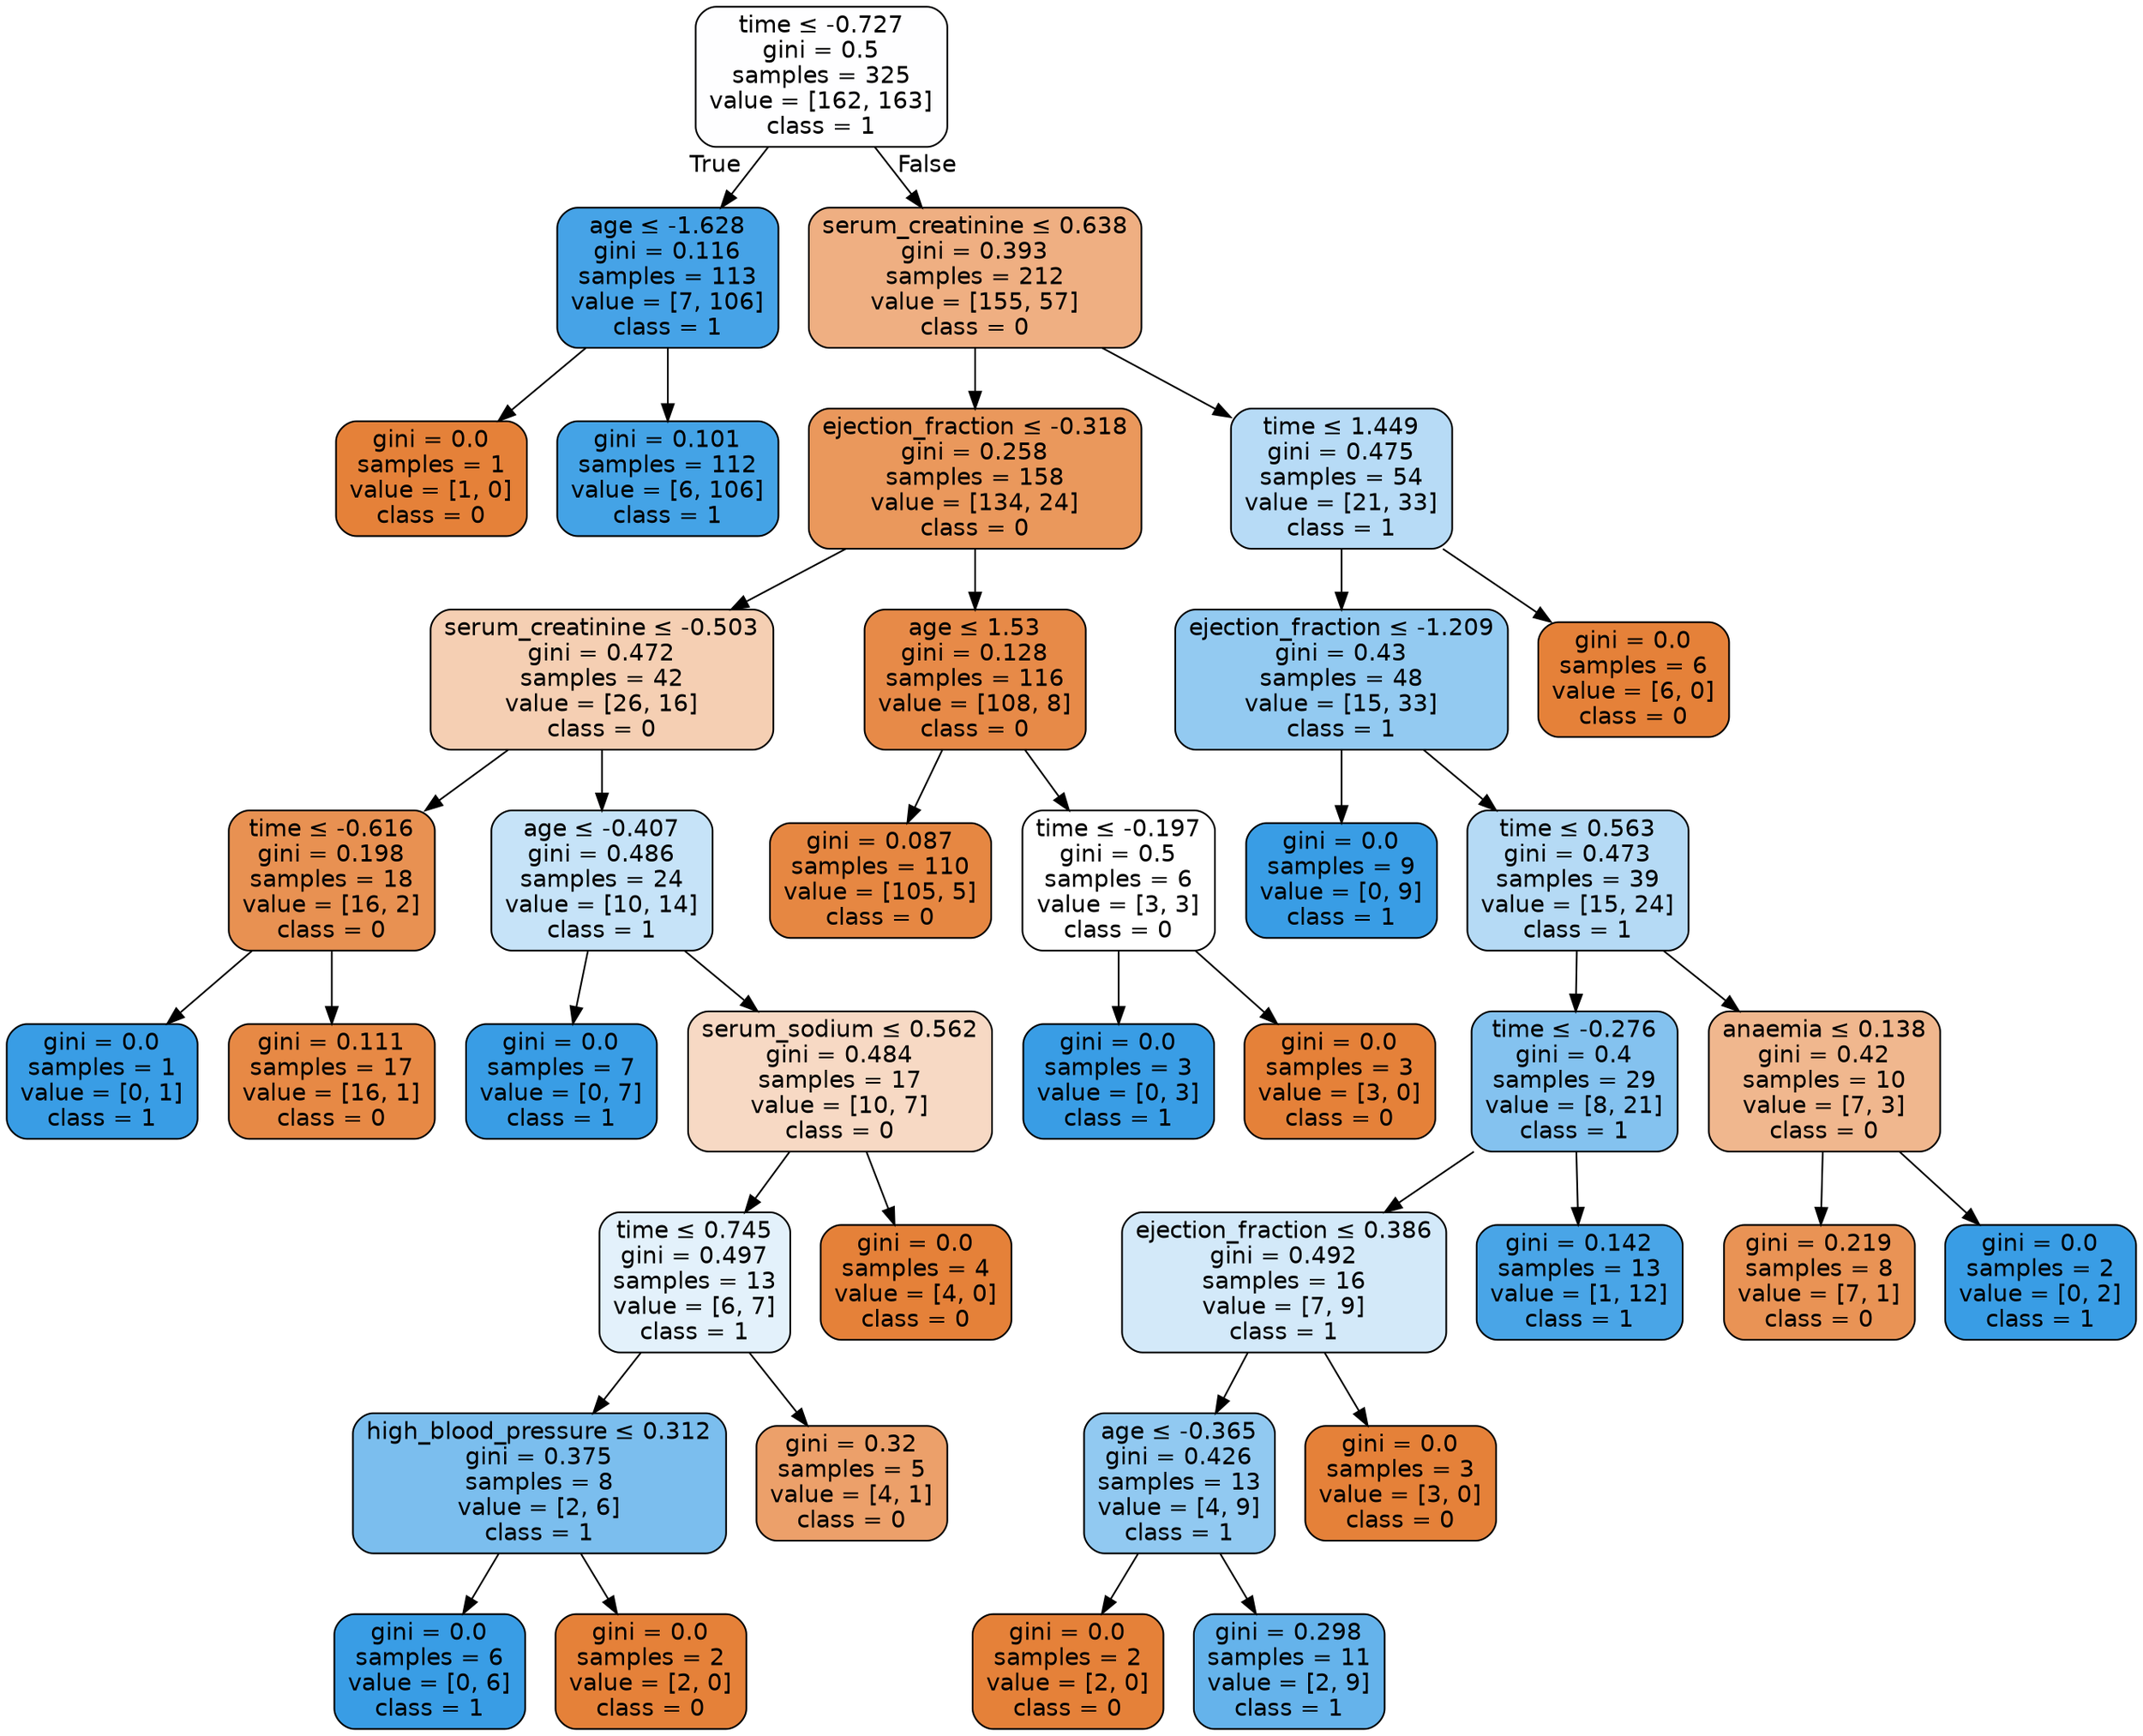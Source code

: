 digraph Tree {
node [shape=box, style="filled, rounded", color="black", fontname=helvetica] ;
edge [fontname=helvetica] ;
0 [label=<time &le; -0.727<br/>gini = 0.5<br/>samples = 325<br/>value = [162, 163]<br/>class = 1>, fillcolor="#fefeff"] ;
1 [label=<age &le; -1.628<br/>gini = 0.116<br/>samples = 113<br/>value = [7, 106]<br/>class = 1>, fillcolor="#46a3e7"] ;
0 -> 1 [labeldistance=2.5, labelangle=45, headlabel="True"] ;
2 [label=<gini = 0.0<br/>samples = 1<br/>value = [1, 0]<br/>class = 0>, fillcolor="#e58139"] ;
1 -> 2 ;
3 [label=<gini = 0.101<br/>samples = 112<br/>value = [6, 106]<br/>class = 1>, fillcolor="#44a3e6"] ;
1 -> 3 ;
4 [label=<serum_creatinine &le; 0.638<br/>gini = 0.393<br/>samples = 212<br/>value = [155, 57]<br/>class = 0>, fillcolor="#efaf82"] ;
0 -> 4 [labeldistance=2.5, labelangle=-45, headlabel="False"] ;
5 [label=<ejection_fraction &le; -0.318<br/>gini = 0.258<br/>samples = 158<br/>value = [134, 24]<br/>class = 0>, fillcolor="#ea985c"] ;
4 -> 5 ;
6 [label=<serum_creatinine &le; -0.503<br/>gini = 0.472<br/>samples = 42<br/>value = [26, 16]<br/>class = 0>, fillcolor="#f5cfb3"] ;
5 -> 6 ;
7 [label=<time &le; -0.616<br/>gini = 0.198<br/>samples = 18<br/>value = [16, 2]<br/>class = 0>, fillcolor="#e89152"] ;
6 -> 7 ;
8 [label=<gini = 0.0<br/>samples = 1<br/>value = [0, 1]<br/>class = 1>, fillcolor="#399de5"] ;
7 -> 8 ;
9 [label=<gini = 0.111<br/>samples = 17<br/>value = [16, 1]<br/>class = 0>, fillcolor="#e78945"] ;
7 -> 9 ;
10 [label=<age &le; -0.407<br/>gini = 0.486<br/>samples = 24<br/>value = [10, 14]<br/>class = 1>, fillcolor="#c6e3f8"] ;
6 -> 10 ;
11 [label=<gini = 0.0<br/>samples = 7<br/>value = [0, 7]<br/>class = 1>, fillcolor="#399de5"] ;
10 -> 11 ;
12 [label=<serum_sodium &le; 0.562<br/>gini = 0.484<br/>samples = 17<br/>value = [10, 7]<br/>class = 0>, fillcolor="#f7d9c4"] ;
10 -> 12 ;
13 [label=<time &le; 0.745<br/>gini = 0.497<br/>samples = 13<br/>value = [6, 7]<br/>class = 1>, fillcolor="#e3f1fb"] ;
12 -> 13 ;
14 [label=<high_blood_pressure &le; 0.312<br/>gini = 0.375<br/>samples = 8<br/>value = [2, 6]<br/>class = 1>, fillcolor="#7bbeee"] ;
13 -> 14 ;
15 [label=<gini = 0.0<br/>samples = 6<br/>value = [0, 6]<br/>class = 1>, fillcolor="#399de5"] ;
14 -> 15 ;
16 [label=<gini = 0.0<br/>samples = 2<br/>value = [2, 0]<br/>class = 0>, fillcolor="#e58139"] ;
14 -> 16 ;
17 [label=<gini = 0.32<br/>samples = 5<br/>value = [4, 1]<br/>class = 0>, fillcolor="#eca06a"] ;
13 -> 17 ;
18 [label=<gini = 0.0<br/>samples = 4<br/>value = [4, 0]<br/>class = 0>, fillcolor="#e58139"] ;
12 -> 18 ;
19 [label=<age &le; 1.53<br/>gini = 0.128<br/>samples = 116<br/>value = [108, 8]<br/>class = 0>, fillcolor="#e78a48"] ;
5 -> 19 ;
20 [label=<gini = 0.087<br/>samples = 110<br/>value = [105, 5]<br/>class = 0>, fillcolor="#e68742"] ;
19 -> 20 ;
21 [label=<time &le; -0.197<br/>gini = 0.5<br/>samples = 6<br/>value = [3, 3]<br/>class = 0>, fillcolor="#ffffff"] ;
19 -> 21 ;
22 [label=<gini = 0.0<br/>samples = 3<br/>value = [0, 3]<br/>class = 1>, fillcolor="#399de5"] ;
21 -> 22 ;
23 [label=<gini = 0.0<br/>samples = 3<br/>value = [3, 0]<br/>class = 0>, fillcolor="#e58139"] ;
21 -> 23 ;
24 [label=<time &le; 1.449<br/>gini = 0.475<br/>samples = 54<br/>value = [21, 33]<br/>class = 1>, fillcolor="#b7dbf6"] ;
4 -> 24 ;
25 [label=<ejection_fraction &le; -1.209<br/>gini = 0.43<br/>samples = 48<br/>value = [15, 33]<br/>class = 1>, fillcolor="#93caf1"] ;
24 -> 25 ;
26 [label=<gini = 0.0<br/>samples = 9<br/>value = [0, 9]<br/>class = 1>, fillcolor="#399de5"] ;
25 -> 26 ;
27 [label=<time &le; 0.563<br/>gini = 0.473<br/>samples = 39<br/>value = [15, 24]<br/>class = 1>, fillcolor="#b5daf5"] ;
25 -> 27 ;
28 [label=<time &le; -0.276<br/>gini = 0.4<br/>samples = 29<br/>value = [8, 21]<br/>class = 1>, fillcolor="#84c2ef"] ;
27 -> 28 ;
29 [label=<ejection_fraction &le; 0.386<br/>gini = 0.492<br/>samples = 16<br/>value = [7, 9]<br/>class = 1>, fillcolor="#d3e9f9"] ;
28 -> 29 ;
30 [label=<age &le; -0.365<br/>gini = 0.426<br/>samples = 13<br/>value = [4, 9]<br/>class = 1>, fillcolor="#91c9f1"] ;
29 -> 30 ;
31 [label=<gini = 0.0<br/>samples = 2<br/>value = [2, 0]<br/>class = 0>, fillcolor="#e58139"] ;
30 -> 31 ;
32 [label=<gini = 0.298<br/>samples = 11<br/>value = [2, 9]<br/>class = 1>, fillcolor="#65b3eb"] ;
30 -> 32 ;
33 [label=<gini = 0.0<br/>samples = 3<br/>value = [3, 0]<br/>class = 0>, fillcolor="#e58139"] ;
29 -> 33 ;
34 [label=<gini = 0.142<br/>samples = 13<br/>value = [1, 12]<br/>class = 1>, fillcolor="#49a5e7"] ;
28 -> 34 ;
35 [label=<anaemia &le; 0.138<br/>gini = 0.42<br/>samples = 10<br/>value = [7, 3]<br/>class = 0>, fillcolor="#f0b78e"] ;
27 -> 35 ;
36 [label=<gini = 0.219<br/>samples = 8<br/>value = [7, 1]<br/>class = 0>, fillcolor="#e99355"] ;
35 -> 36 ;
37 [label=<gini = 0.0<br/>samples = 2<br/>value = [0, 2]<br/>class = 1>, fillcolor="#399de5"] ;
35 -> 37 ;
38 [label=<gini = 0.0<br/>samples = 6<br/>value = [6, 0]<br/>class = 0>, fillcolor="#e58139"] ;
24 -> 38 ;
}